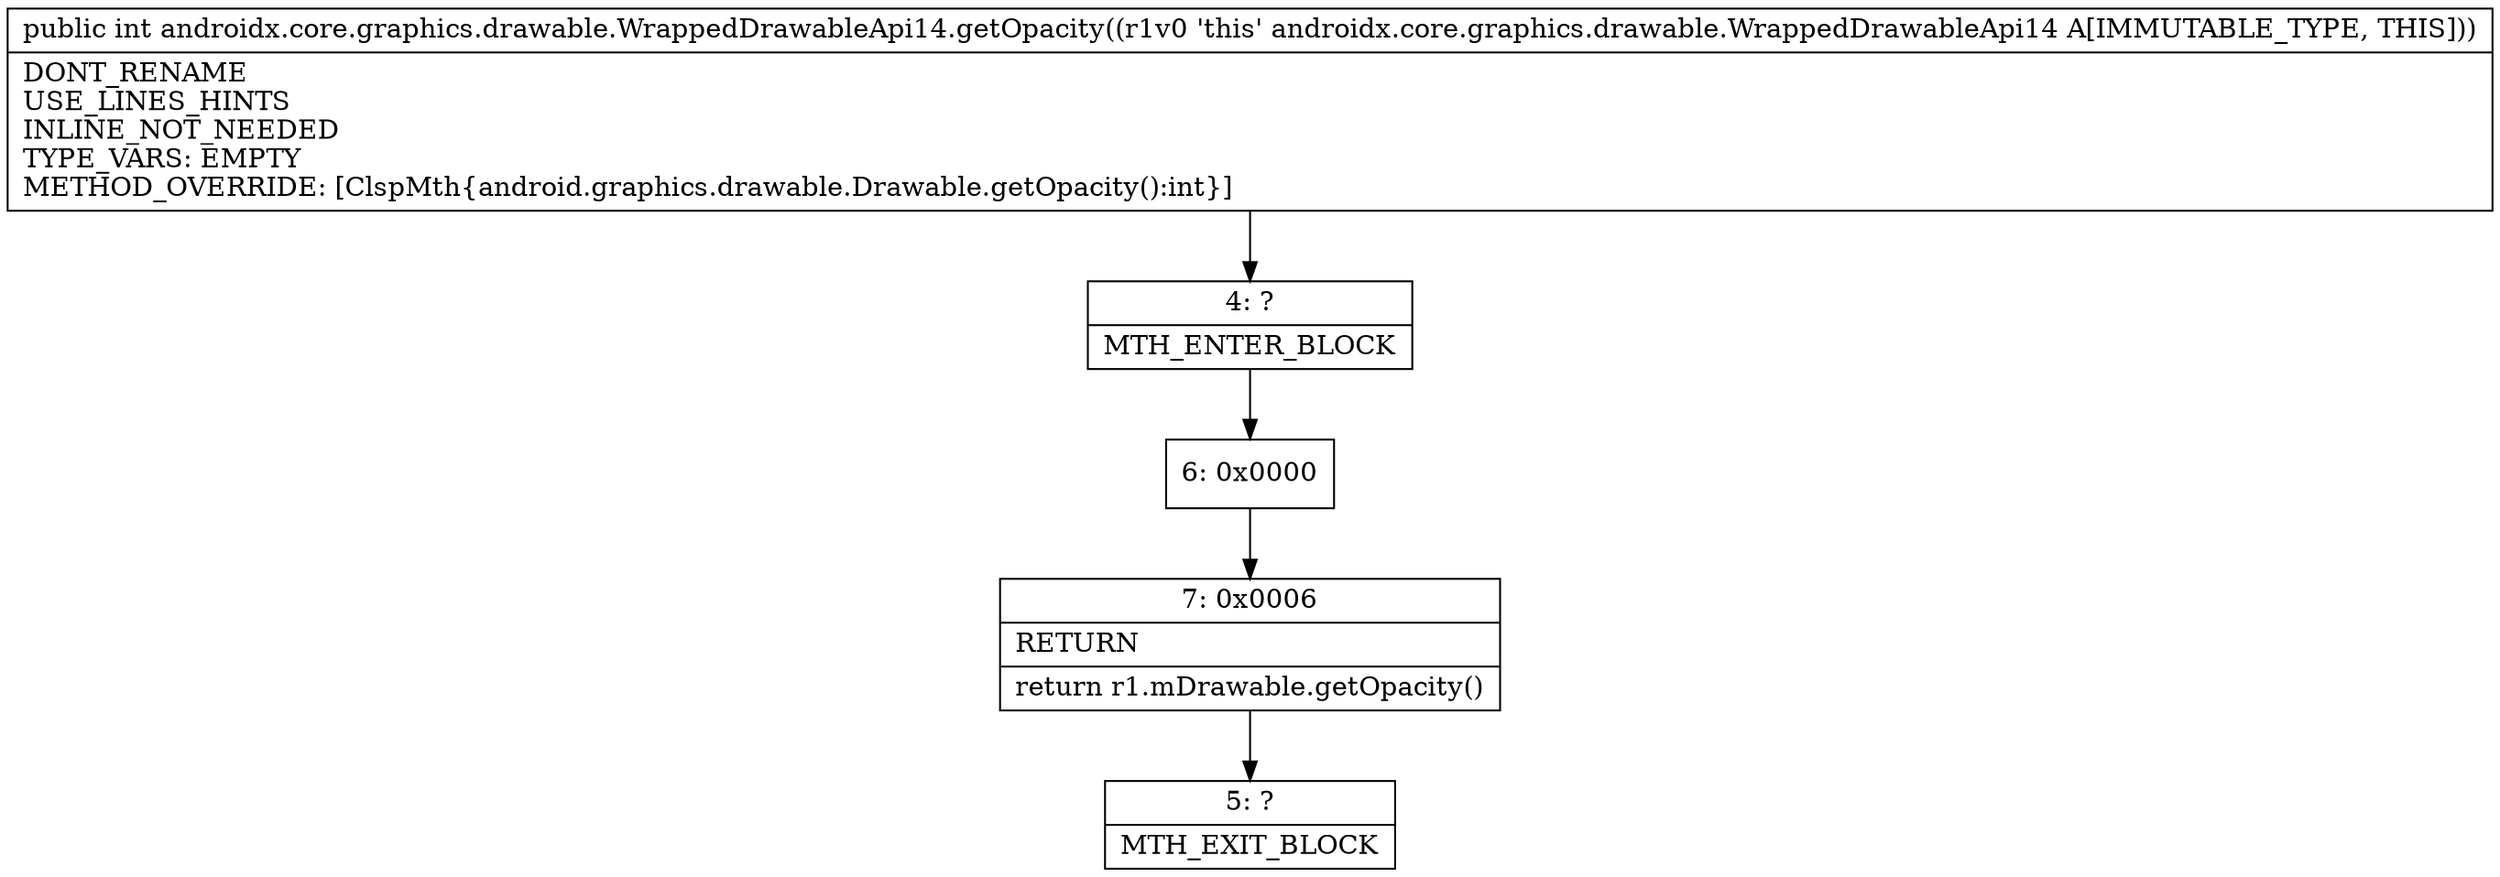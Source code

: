 digraph "CFG forandroidx.core.graphics.drawable.WrappedDrawableApi14.getOpacity()I" {
Node_4 [shape=record,label="{4\:\ ?|MTH_ENTER_BLOCK\l}"];
Node_6 [shape=record,label="{6\:\ 0x0000}"];
Node_7 [shape=record,label="{7\:\ 0x0006|RETURN\l|return r1.mDrawable.getOpacity()\l}"];
Node_5 [shape=record,label="{5\:\ ?|MTH_EXIT_BLOCK\l}"];
MethodNode[shape=record,label="{public int androidx.core.graphics.drawable.WrappedDrawableApi14.getOpacity((r1v0 'this' androidx.core.graphics.drawable.WrappedDrawableApi14 A[IMMUTABLE_TYPE, THIS]))  | DONT_RENAME\lUSE_LINES_HINTS\lINLINE_NOT_NEEDED\lTYPE_VARS: EMPTY\lMETHOD_OVERRIDE: [ClspMth\{android.graphics.drawable.Drawable.getOpacity():int\}]\l}"];
MethodNode -> Node_4;Node_4 -> Node_6;
Node_6 -> Node_7;
Node_7 -> Node_5;
}

